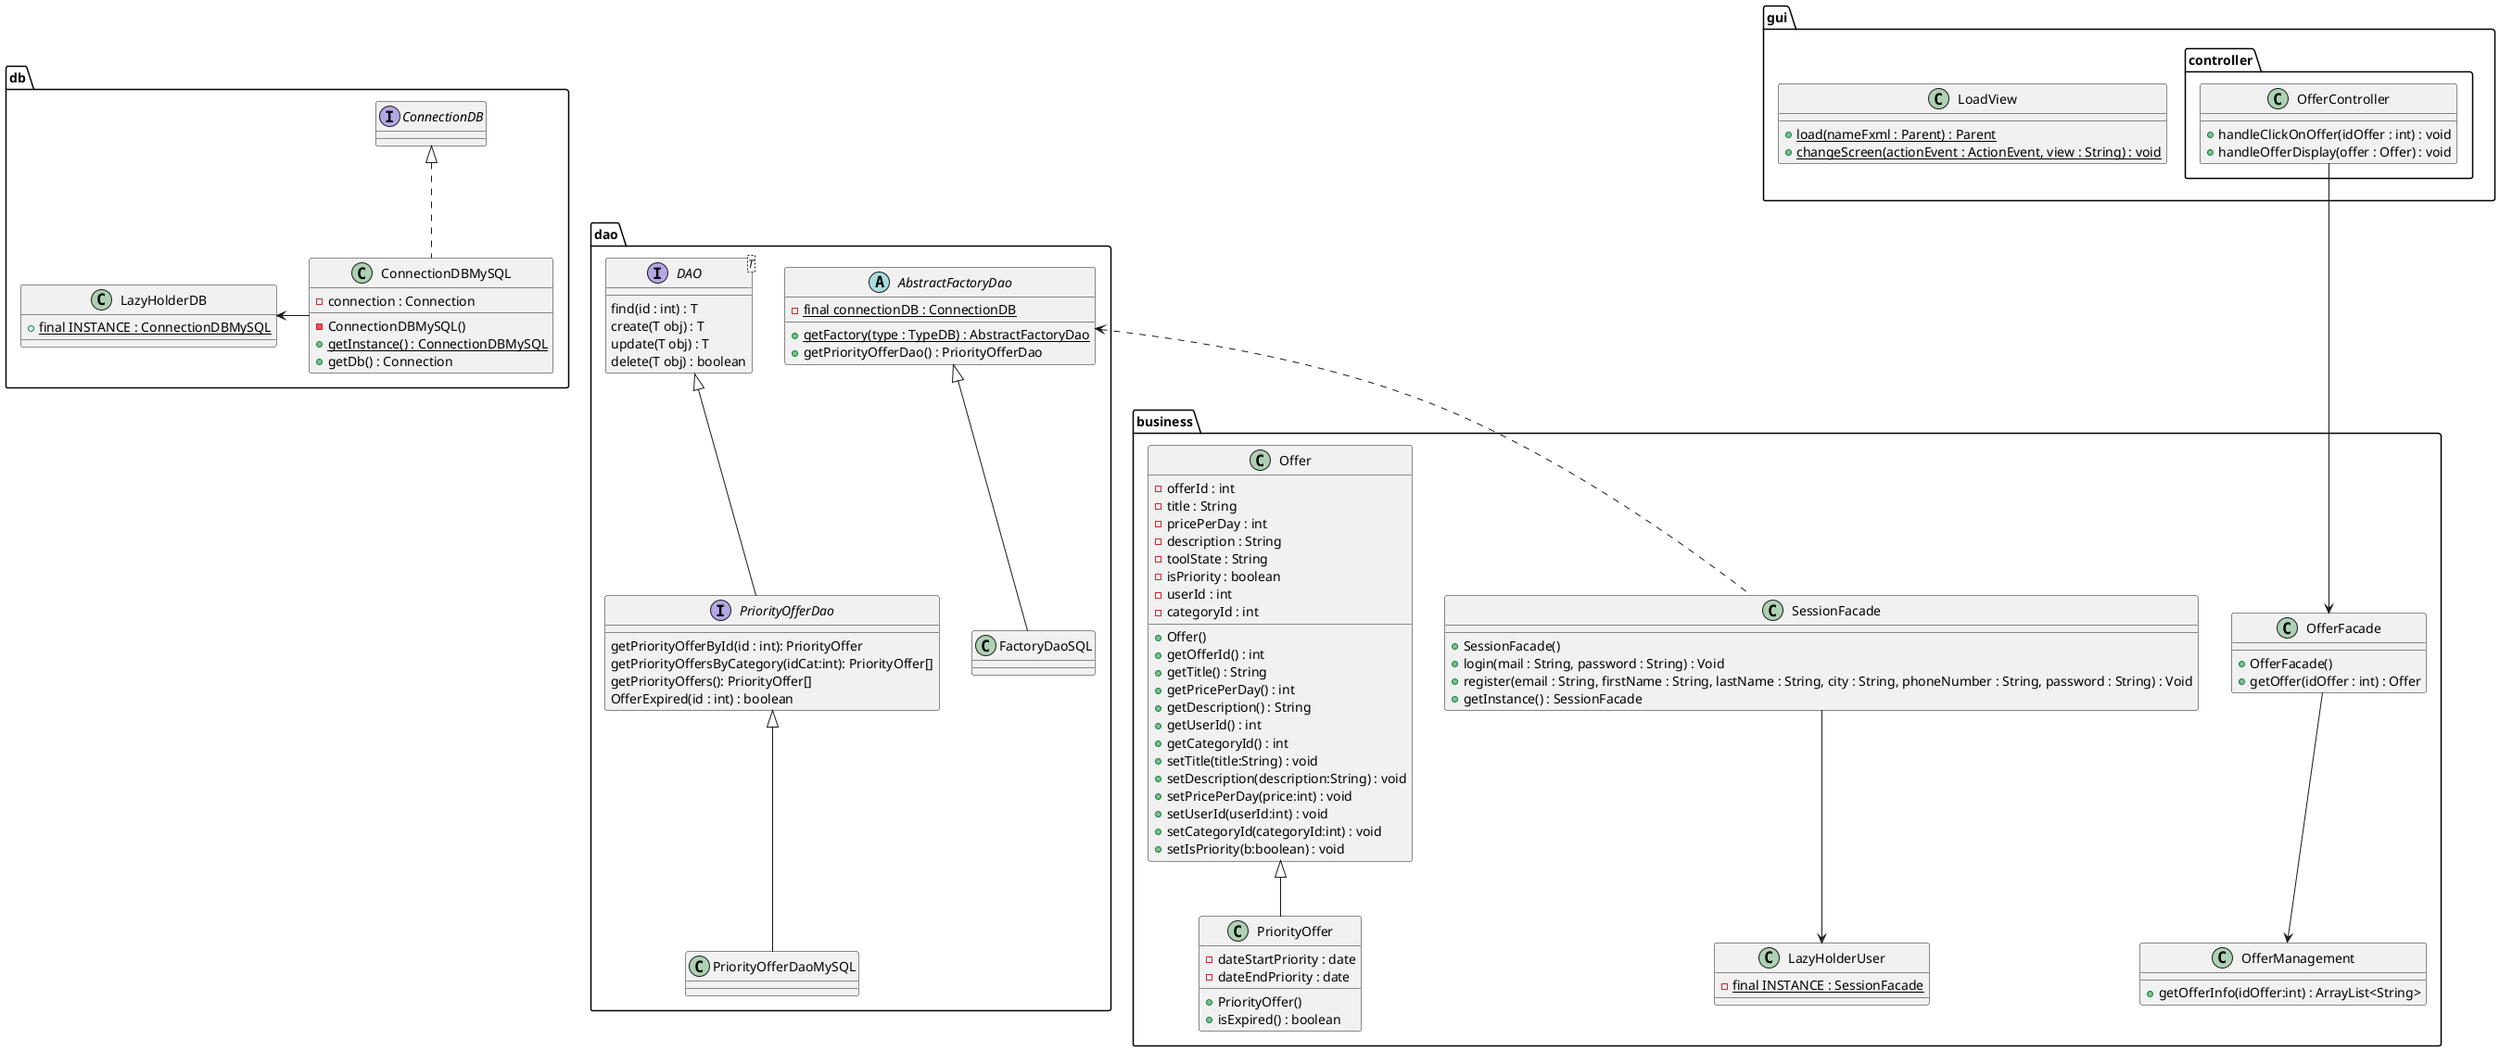 @startuml

package dao {


    interface PriorityOfferDao{
        getPriorityOfferById(id : int): PriorityOffer
        getPriorityOffersByCategory(idCat:int): PriorityOffer[]
        getPriorityOffers(): PriorityOffer[]
        OfferExpired(id : int) : boolean
    }
    class PriorityOfferDaoMySQL
    AbstractFactoryDao <|-- FactoryDaoSQL
    PriorityOfferDao <|-- PriorityOfferDaoMySQL

    interface DAO<T>{
        find(id : int) : T
        create(T obj) : T
        update(T obj) : T
        delete(T obj) : boolean
    }

    abstract AbstractFactoryDao{
        - {static} final connectionDB : ConnectionDB
        + {static} getFactory(type : TypeDB) : AbstractFactoryDao
        + getPriorityOfferDao() : PriorityOfferDao
    }

    class FactoryDaoSQL{
    }


    DAO <|-- PriorityOfferDao
}
package db{
    class ConnectionDBMySQL{
        - connection : Connection
        - ConnectionDBMySQL()
        + {static} getInstance() : ConnectionDBMySQL
        + getDb() : Connection
    }

    class LazyHolderDB{
        + {static} final INSTANCE : ConnectionDBMySQL
    }
    interface ConnectionDB
    ConnectionDBMySQL -Left-> LazyHolderDB
    ConnectionDBMySQL .up.|> ConnectionDB

}
package business{
    class OfferFacade{
    + OfferFacade()
    + getOffer(idOffer : int) : Offer
    }
    class SessionFacade{
        + SessionFacade()
        + login(mail : String, password : String) : Void
        + register(email : String, firstName : String, lastName : String, city : String, phoneNumber : String, password : String) : Void
        + getInstance() : SessionFacade
    }

    class LazyHolderUser{
        -{static} final INSTANCE : SessionFacade
    }

    SessionFacade -down-> LazyHolderUser
    class Offer{
        -offerId : int
        -title : String
        -pricePerDay : int
        -description : String
        -toolState : String
        -isPriority : boolean
        -userId : int
        -categoryId : int
        + Offer()
        + getOfferId() : int
        + getTitle() : String
        + getPricePerDay() : int
        + getDescription() : String
        + getUserId() : int
        + getCategoryId() : int
        + setTitle(title:String) : void
        + setDescription(description:String) : void
        + setPricePerDay(price:int) : void
        + setUserId(userId:int) : void
        + setCategoryId(categoryId:int) : void
        + setIsPriority(b:boolean) : void

    }

    class PriorityOffer{
        -dateStartPriority : date
        -dateEndPriority : date
        +PriorityOffer()
        +isExpired() : boolean
    }
    Offer <|-- PriorityOffer

    class OfferManagement{
        + getOfferInfo(idOffer:int) : ArrayList<String>
    }

    OfferFacade --> OfferManagement
}

package gui{

    class LoadView{
        + {static} load(nameFxml : Parent) : Parent
        + {static} changeScreen(actionEvent : ActionEvent, view : String) : void
    }

    package controller{
        class OfferController{
            + handleClickOnOffer(idOffer : int) : void
            + handleOfferDisplay(offer : Offer) : void
        }
    }
}
OfferFacade <--Up- OfferController
SessionFacade .Up.> AbstractFactoryDao



@enduml